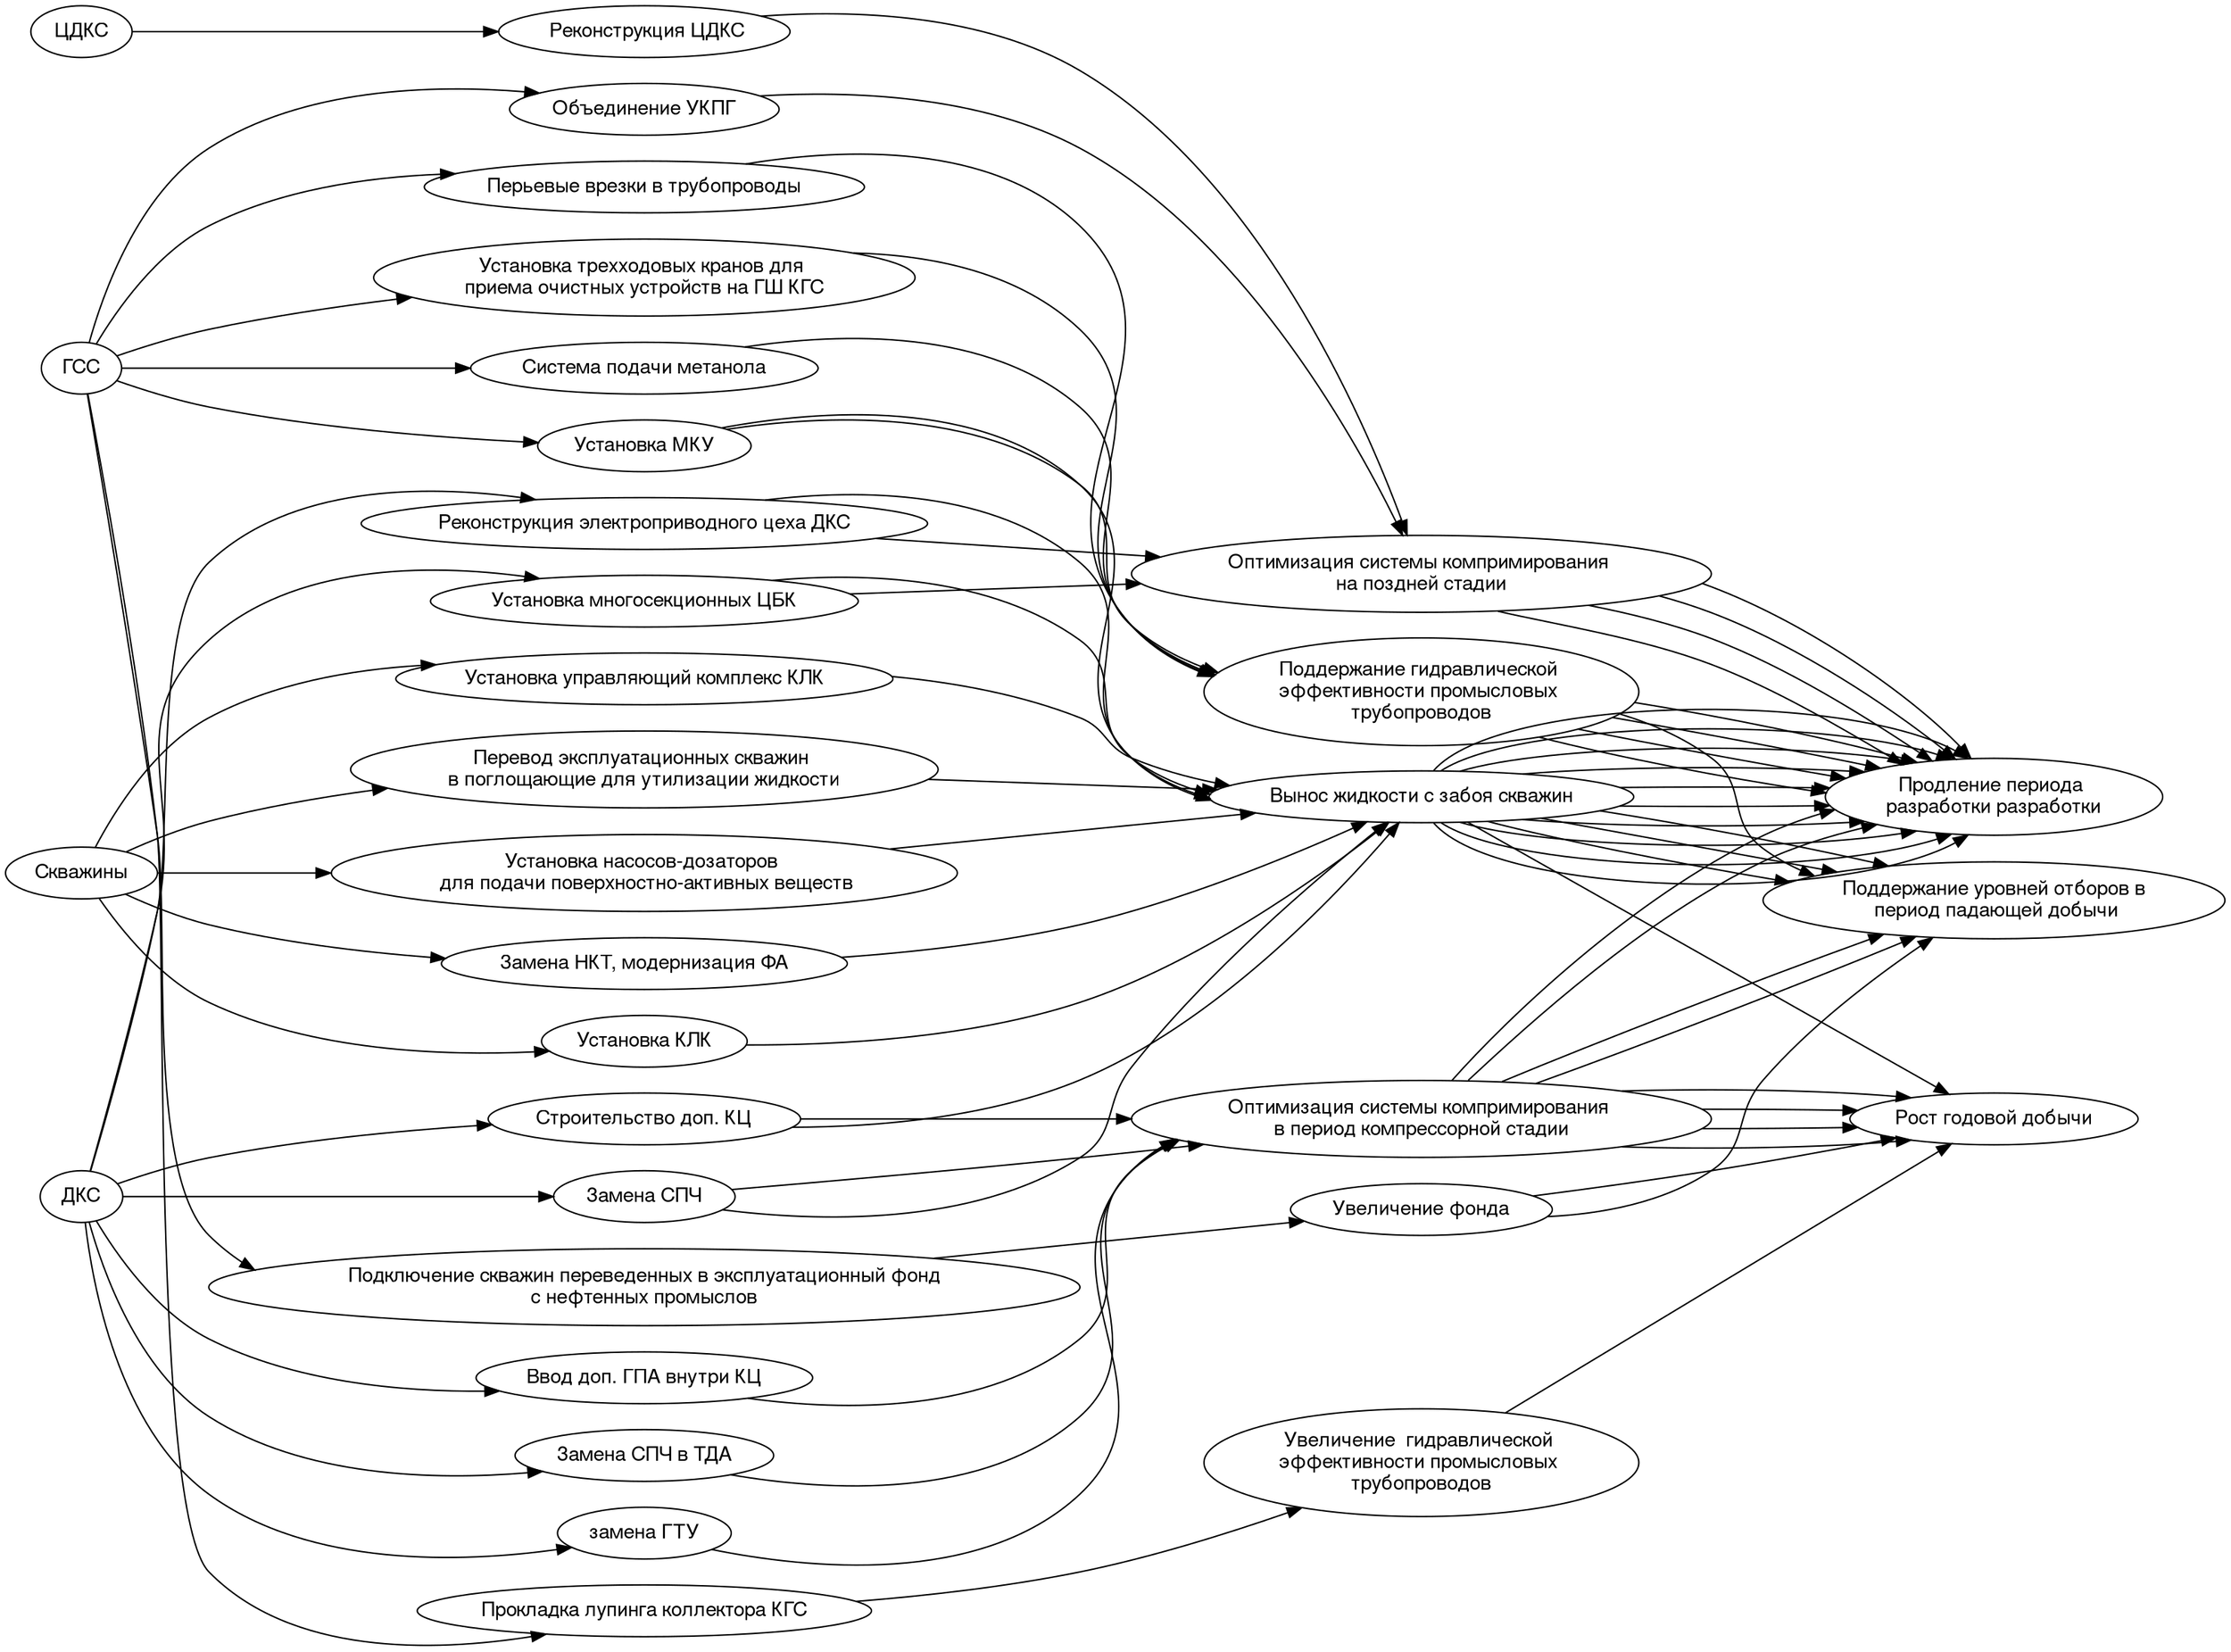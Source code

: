 digraph G  {
	fontname="Helvetica,Arial,sans-serif"
	node [fontname="Helvetica,Arial,sans-serif"]
	edge [fontname="Helvetica,Arial,sans-serif"]
	// layout=neato
    rankdir="LR"
	// center=""
	// node[sh]
    "ГСС"->"Перьевые врезки в трубопроводы" -> n2 -> k1
    "ГСС"->"Установка МКУ" -> {n1; n2} -> {k1;k3}
    "ГСС"->"Установка трехходовых кранов для \nприема очистных устройств на ГШ КГС" -> n2 -> k1
    "ГСС"->"Прокладка лупинга коллектора КГС"-> n3 -> k2
    "ГСС"->"Объединение УКПГ" -> n4 -> k1
    "ГСС"->"Система подачи метанола" -> n2 -> k1
    "ГСС"->"Подключение скважин переведенных в эксплуатационный фонд\nс нефтенных промыслов" -> n5 -> {k2;k3}
    "ДКС"->"Замена СПЧ"-> {n1;n6} -> {k1;k3}
    "ДКС"->"Ввод доп. ГПА внутри КЦ"-> n6 -> k2
    "ДКС"->"Строительство доп. КЦ"-> {n6;n1} -> {k1;k2;k3}
    "ДКС"->"Замена СПЧ в ТДА"-> n6 -> k2
    "ДКС"->"замена ГТУ"-> n6 -> k2
    "ДКС"->"Установка многосекционных ЦБК"-> {n1;n4} -> k1
    "ДКС"->"Реконструкция электроприводного цеха ДКС"-> {n1;n4} -> k1
    "Скважины"->"Установка КЛК" -> n1 -> k1
    "Скважины"->"Установка управляющий комплекс КЛК"  -> n1 -> k1
    "Скважины"->"Перевод эксплуатационных скважин \nв поглощающие для утилизации жидкости" -> n1 -> k1
    "Скважины"->"Установка насосов-дозаторов \n для подачи поверхностно-активных веществ"  -> n1 -> k1
    "Скважины"->"Замена НКТ, модернизация ФА"  -> n1 -> k1
    "ЦДКС"->" Реконструкция ЦДКС"-> n4 -> k1

    n1 [label = "Вынос жидкости с забоя скважин"]
    n2 [label = "Поддержание гидравлической \nэффективности промысловых \nтрубопроводов"]
    n3 [label = "Увеличение  гидравлической \nэффективности промысловых \nтрубопроводов"]
    n4 [label = "Оптимизация системы компримирования \nна поздней стадии"]
    n5 [label = "Увеличение фонда"]
    n6 [label = "Оптимизация системы компримирования \nв период компрессорной стадии"]

    k1 [label = "Продление периода \nразработки разработки"]
    k2 [label = "Рост годовой добычи"]
    k3 [label = "Поддержание уровней отборов в\n период падающей добычи"]

    

}